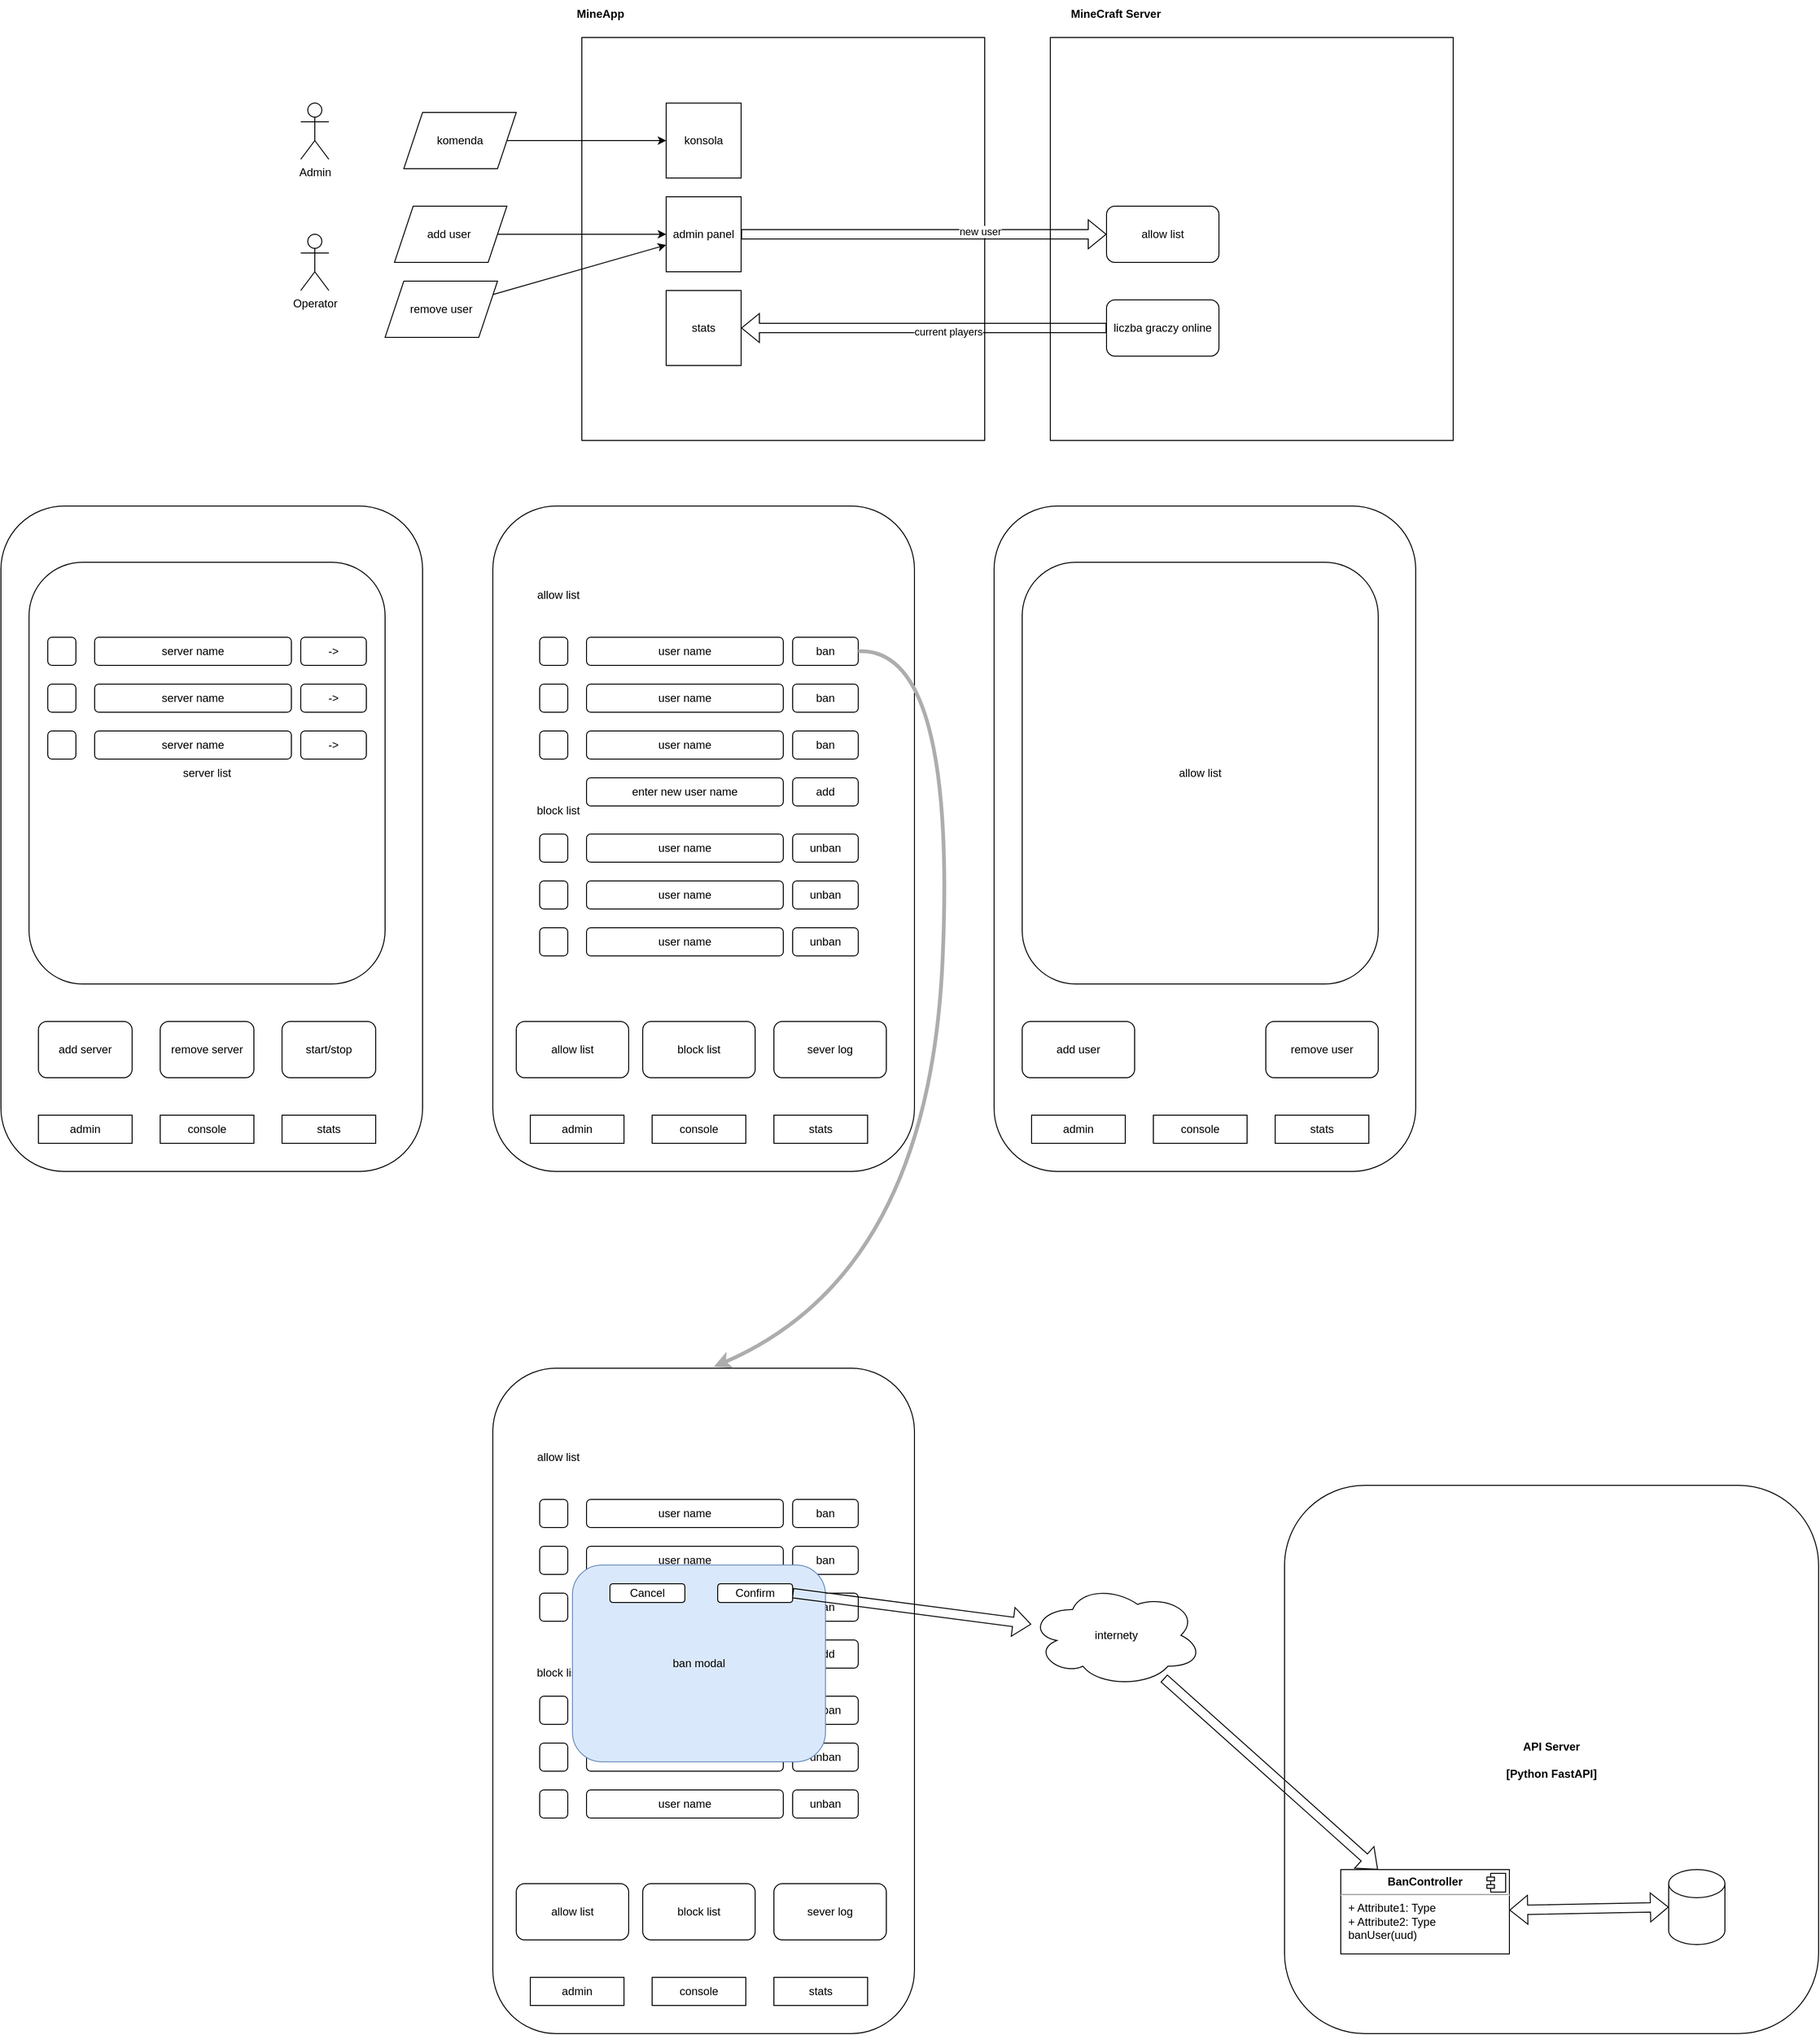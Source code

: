 <mxfile version="22.0.2" type="device">
  <diagram id="qUcaSdnMQF8pc2GHHEb-" name="Page-1">
    <mxGraphModel dx="4240" dy="1493" grid="1" gridSize="10" guides="1" tooltips="1" connect="1" arrows="1" fold="1" page="1" pageScale="1" pageWidth="1654" pageHeight="1169" math="0" shadow="0">
      <root>
        <mxCell id="0" />
        <mxCell id="1" parent="0" />
        <mxCell id="QgT7thLsVB0LetxTLZ4x-18" value="" style="whiteSpace=wrap;html=1;aspect=fixed;" parent="1" vertex="1">
          <mxGeometry x="820" y="270" width="430" height="430" as="geometry" />
        </mxCell>
        <mxCell id="QgT7thLsVB0LetxTLZ4x-17" value="" style="whiteSpace=wrap;html=1;aspect=fixed;" parent="1" vertex="1">
          <mxGeometry x="320" y="270" width="430" height="430" as="geometry" />
        </mxCell>
        <mxCell id="QgT7thLsVB0LetxTLZ4x-1" value="Admin" style="shape=umlActor;verticalLabelPosition=bottom;verticalAlign=top;html=1;outlineConnect=0;" parent="1" vertex="1">
          <mxGeometry x="20" y="340" width="30" height="60" as="geometry" />
        </mxCell>
        <mxCell id="QgT7thLsVB0LetxTLZ4x-5" value="Operator" style="shape=umlActor;verticalLabelPosition=bottom;verticalAlign=top;html=1;outlineConnect=0;" parent="1" vertex="1">
          <mxGeometry x="20" y="480" width="30" height="60" as="geometry" />
        </mxCell>
        <mxCell id="QgT7thLsVB0LetxTLZ4x-6" value="liczba graczy online" style="rounded=1;whiteSpace=wrap;html=1;" parent="1" vertex="1">
          <mxGeometry x="880" y="550" width="120" height="60" as="geometry" />
        </mxCell>
        <mxCell id="QgT7thLsVB0LetxTLZ4x-8" value="konsola" style="whiteSpace=wrap;html=1;aspect=fixed;" parent="1" vertex="1">
          <mxGeometry x="410" y="340" width="80" height="80" as="geometry" />
        </mxCell>
        <mxCell id="QgT7thLsVB0LetxTLZ4x-9" value="komenda" style="shape=parallelogram;perimeter=parallelogramPerimeter;whiteSpace=wrap;html=1;fixedSize=1;" parent="1" vertex="1">
          <mxGeometry x="130" y="350" width="120" height="60" as="geometry" />
        </mxCell>
        <mxCell id="QgT7thLsVB0LetxTLZ4x-10" value="" style="endArrow=classic;html=1;rounded=0;entryX=0;entryY=0.5;entryDx=0;entryDy=0;" parent="1" source="QgT7thLsVB0LetxTLZ4x-9" target="QgT7thLsVB0LetxTLZ4x-8" edge="1">
          <mxGeometry width="50" height="50" relative="1" as="geometry">
            <mxPoint x="660" y="470" as="sourcePoint" />
            <mxPoint x="710" y="420" as="targetPoint" />
          </mxGeometry>
        </mxCell>
        <mxCell id="QgT7thLsVB0LetxTLZ4x-11" value="allow list" style="rounded=1;whiteSpace=wrap;html=1;" parent="1" vertex="1">
          <mxGeometry x="880" y="450" width="120" height="60" as="geometry" />
        </mxCell>
        <mxCell id="QgT7thLsVB0LetxTLZ4x-12" value="admin panel" style="whiteSpace=wrap;html=1;aspect=fixed;" parent="1" vertex="1">
          <mxGeometry x="410" y="440" width="80" height="80" as="geometry" />
        </mxCell>
        <mxCell id="QgT7thLsVB0LetxTLZ4x-13" value="add user&amp;nbsp;" style="shape=parallelogram;perimeter=parallelogramPerimeter;whiteSpace=wrap;html=1;fixedSize=1;" parent="1" vertex="1">
          <mxGeometry x="120" y="450" width="120" height="60" as="geometry" />
        </mxCell>
        <mxCell id="QgT7thLsVB0LetxTLZ4x-15" value="" style="endArrow=classic;html=1;rounded=0;exitX=1;exitY=0.5;exitDx=0;exitDy=0;entryX=0;entryY=0.5;entryDx=0;entryDy=0;" parent="1" source="QgT7thLsVB0LetxTLZ4x-13" target="QgT7thLsVB0LetxTLZ4x-12" edge="1">
          <mxGeometry width="50" height="50" relative="1" as="geometry">
            <mxPoint x="660" y="470" as="sourcePoint" />
            <mxPoint x="710" y="420" as="targetPoint" />
          </mxGeometry>
        </mxCell>
        <mxCell id="QgT7thLsVB0LetxTLZ4x-16" value="" style="shape=flexArrow;endArrow=classic;html=1;rounded=0;exitX=1;exitY=0.5;exitDx=0;exitDy=0;" parent="1" source="QgT7thLsVB0LetxTLZ4x-12" target="QgT7thLsVB0LetxTLZ4x-11" edge="1">
          <mxGeometry width="50" height="50" relative="1" as="geometry">
            <mxPoint x="500" y="480" as="sourcePoint" />
            <mxPoint x="780" y="510" as="targetPoint" />
          </mxGeometry>
        </mxCell>
        <mxCell id="QgT7thLsVB0LetxTLZ4x-23" value="new user" style="edgeLabel;html=1;align=center;verticalAlign=middle;resizable=0;points=[];" parent="QgT7thLsVB0LetxTLZ4x-16" vertex="1" connectable="0">
          <mxGeometry x="0.307" y="3" relative="1" as="geometry">
            <mxPoint as="offset" />
          </mxGeometry>
        </mxCell>
        <mxCell id="QgT7thLsVB0LetxTLZ4x-19" value="&lt;b&gt;MineApp&lt;/b&gt;" style="text;html=1;strokeColor=none;fillColor=none;align=center;verticalAlign=middle;whiteSpace=wrap;rounded=0;" parent="1" vertex="1">
          <mxGeometry x="310" y="230" width="60" height="30" as="geometry" />
        </mxCell>
        <mxCell id="QgT7thLsVB0LetxTLZ4x-20" value="&lt;b&gt;MineCraft Server&lt;/b&gt;" style="text;html=1;strokeColor=none;fillColor=none;align=center;verticalAlign=middle;whiteSpace=wrap;rounded=0;" parent="1" vertex="1">
          <mxGeometry x="810" y="230" width="160" height="30" as="geometry" />
        </mxCell>
        <mxCell id="QgT7thLsVB0LetxTLZ4x-21" value="stats" style="whiteSpace=wrap;html=1;aspect=fixed;" parent="1" vertex="1">
          <mxGeometry x="410" y="540" width="80" height="80" as="geometry" />
        </mxCell>
        <mxCell id="QgT7thLsVB0LetxTLZ4x-22" value="" style="shape=flexArrow;endArrow=classic;html=1;rounded=0;entryX=1;entryY=0.5;entryDx=0;entryDy=0;" parent="1" source="QgT7thLsVB0LetxTLZ4x-6" target="QgT7thLsVB0LetxTLZ4x-21" edge="1">
          <mxGeometry width="50" height="50" relative="1" as="geometry">
            <mxPoint x="960" y="810" as="sourcePoint" />
            <mxPoint x="930" y="620" as="targetPoint" />
          </mxGeometry>
        </mxCell>
        <mxCell id="QgT7thLsVB0LetxTLZ4x-24" value="current players" style="edgeLabel;html=1;align=center;verticalAlign=middle;resizable=0;points=[];" parent="QgT7thLsVB0LetxTLZ4x-22" vertex="1" connectable="0">
          <mxGeometry x="-0.132" y="4" relative="1" as="geometry">
            <mxPoint as="offset" />
          </mxGeometry>
        </mxCell>
        <mxCell id="QgT7thLsVB0LetxTLZ4x-25" value="remove user" style="shape=parallelogram;perimeter=parallelogramPerimeter;whiteSpace=wrap;html=1;fixedSize=1;" parent="1" vertex="1">
          <mxGeometry x="110" y="530" width="120" height="60" as="geometry" />
        </mxCell>
        <mxCell id="QgT7thLsVB0LetxTLZ4x-26" value="" style="endArrow=classic;html=1;rounded=0;" parent="1" source="QgT7thLsVB0LetxTLZ4x-25" target="QgT7thLsVB0LetxTLZ4x-12" edge="1">
          <mxGeometry width="50" height="50" relative="1" as="geometry">
            <mxPoint x="160" y="800" as="sourcePoint" />
            <mxPoint x="210" y="750" as="targetPoint" />
          </mxGeometry>
        </mxCell>
        <mxCell id="QgT7thLsVB0LetxTLZ4x-27" value="" style="rounded=1;whiteSpace=wrap;html=1;" parent="1" vertex="1">
          <mxGeometry x="760" y="770" width="450" height="710" as="geometry" />
        </mxCell>
        <mxCell id="QgT7thLsVB0LetxTLZ4x-28" value="admin" style="rounded=0;whiteSpace=wrap;html=1;" parent="1" vertex="1">
          <mxGeometry x="800" y="1420" width="100" height="30" as="geometry" />
        </mxCell>
        <mxCell id="QgT7thLsVB0LetxTLZ4x-29" value="console" style="rounded=0;whiteSpace=wrap;html=1;" parent="1" vertex="1">
          <mxGeometry x="930" y="1420" width="100" height="30" as="geometry" />
        </mxCell>
        <mxCell id="QgT7thLsVB0LetxTLZ4x-30" value="stats" style="rounded=0;whiteSpace=wrap;html=1;" parent="1" vertex="1">
          <mxGeometry x="1060" y="1420" width="100" height="30" as="geometry" />
        </mxCell>
        <mxCell id="QgT7thLsVB0LetxTLZ4x-32" value="add user" style="rounded=1;whiteSpace=wrap;html=1;" parent="1" vertex="1">
          <mxGeometry x="790" y="1320" width="120" height="60" as="geometry" />
        </mxCell>
        <mxCell id="QgT7thLsVB0LetxTLZ4x-34" value="remove user" style="rounded=1;whiteSpace=wrap;html=1;" parent="1" vertex="1">
          <mxGeometry x="1050" y="1320" width="120" height="60" as="geometry" />
        </mxCell>
        <mxCell id="QgT7thLsVB0LetxTLZ4x-35" value="allow list" style="rounded=1;whiteSpace=wrap;html=1;" parent="1" vertex="1">
          <mxGeometry x="790" y="830" width="380" height="450" as="geometry" />
        </mxCell>
        <mxCell id="QgT7thLsVB0LetxTLZ4x-36" value="" style="rounded=1;whiteSpace=wrap;html=1;" parent="1" vertex="1">
          <mxGeometry x="-300" y="770" width="450" height="710" as="geometry" />
        </mxCell>
        <mxCell id="QgT7thLsVB0LetxTLZ4x-37" value="admin" style="rounded=0;whiteSpace=wrap;html=1;" parent="1" vertex="1">
          <mxGeometry x="-260" y="1420" width="100" height="30" as="geometry" />
        </mxCell>
        <mxCell id="QgT7thLsVB0LetxTLZ4x-38" value="console" style="rounded=0;whiteSpace=wrap;html=1;" parent="1" vertex="1">
          <mxGeometry x="-130" y="1420" width="100" height="30" as="geometry" />
        </mxCell>
        <mxCell id="QgT7thLsVB0LetxTLZ4x-39" value="stats" style="rounded=0;whiteSpace=wrap;html=1;" parent="1" vertex="1">
          <mxGeometry y="1420" width="100" height="30" as="geometry" />
        </mxCell>
        <mxCell id="QgT7thLsVB0LetxTLZ4x-40" value="add server" style="rounded=1;whiteSpace=wrap;html=1;" parent="1" vertex="1">
          <mxGeometry x="-260" y="1320" width="100" height="60" as="geometry" />
        </mxCell>
        <mxCell id="QgT7thLsVB0LetxTLZ4x-41" value="remove server" style="rounded=1;whiteSpace=wrap;html=1;" parent="1" vertex="1">
          <mxGeometry x="-130" y="1320" width="100" height="60" as="geometry" />
        </mxCell>
        <mxCell id="QgT7thLsVB0LetxTLZ4x-43" value="server list" style="rounded=1;whiteSpace=wrap;html=1;" parent="1" vertex="1">
          <mxGeometry x="-270" y="830" width="380" height="450" as="geometry" />
        </mxCell>
        <mxCell id="QgT7thLsVB0LetxTLZ4x-44" value="start/stop" style="rounded=1;whiteSpace=wrap;html=1;" parent="1" vertex="1">
          <mxGeometry y="1320" width="100" height="60" as="geometry" />
        </mxCell>
        <mxCell id="QgT7thLsVB0LetxTLZ4x-52" value="" style="rounded=1;whiteSpace=wrap;html=1;" parent="1" vertex="1">
          <mxGeometry x="225" y="770" width="450" height="710" as="geometry" />
        </mxCell>
        <mxCell id="QgT7thLsVB0LetxTLZ4x-53" value="admin" style="rounded=0;whiteSpace=wrap;html=1;" parent="1" vertex="1">
          <mxGeometry x="265" y="1420" width="100" height="30" as="geometry" />
        </mxCell>
        <mxCell id="QgT7thLsVB0LetxTLZ4x-54" value="console" style="rounded=0;whiteSpace=wrap;html=1;" parent="1" vertex="1">
          <mxGeometry x="395" y="1420" width="100" height="30" as="geometry" />
        </mxCell>
        <mxCell id="QgT7thLsVB0LetxTLZ4x-55" value="stats" style="rounded=0;whiteSpace=wrap;html=1;" parent="1" vertex="1">
          <mxGeometry x="525" y="1420" width="100" height="30" as="geometry" />
        </mxCell>
        <mxCell id="QgT7thLsVB0LetxTLZ4x-56" value="allow list" style="rounded=1;whiteSpace=wrap;html=1;" parent="1" vertex="1">
          <mxGeometry x="250" y="1320" width="120" height="60" as="geometry" />
        </mxCell>
        <mxCell id="QgT7thLsVB0LetxTLZ4x-57" value="block list" style="rounded=1;whiteSpace=wrap;html=1;" parent="1" vertex="1">
          <mxGeometry x="385" y="1320" width="120" height="60" as="geometry" />
        </mxCell>
        <mxCell id="QgT7thLsVB0LetxTLZ4x-59" value="sever log" style="rounded=1;whiteSpace=wrap;html=1;" parent="1" vertex="1">
          <mxGeometry x="525" y="1320" width="120" height="60" as="geometry" />
        </mxCell>
        <mxCell id="QgT7thLsVB0LetxTLZ4x-60" value="server name" style="rounded=1;whiteSpace=wrap;html=1;" parent="1" vertex="1">
          <mxGeometry x="-200" y="910" width="210" height="30" as="geometry" />
        </mxCell>
        <mxCell id="QgT7thLsVB0LetxTLZ4x-61" value="" style="rounded=1;whiteSpace=wrap;html=1;" parent="1" vertex="1">
          <mxGeometry x="-250" y="910" width="30" height="30" as="geometry" />
        </mxCell>
        <mxCell id="QgT7thLsVB0LetxTLZ4x-62" value="-&amp;gt;" style="rounded=1;whiteSpace=wrap;html=1;" parent="1" vertex="1">
          <mxGeometry x="20" y="910" width="70" height="30" as="geometry" />
        </mxCell>
        <mxCell id="QgT7thLsVB0LetxTLZ4x-63" value="" style="rounded=1;whiteSpace=wrap;html=1;" parent="1" vertex="1">
          <mxGeometry x="-250" y="960" width="30" height="30" as="geometry" />
        </mxCell>
        <mxCell id="QgT7thLsVB0LetxTLZ4x-64" value="server name" style="rounded=1;whiteSpace=wrap;html=1;" parent="1" vertex="1">
          <mxGeometry x="-200" y="960" width="210" height="30" as="geometry" />
        </mxCell>
        <mxCell id="QgT7thLsVB0LetxTLZ4x-65" value="-&amp;gt;" style="rounded=1;whiteSpace=wrap;html=1;" parent="1" vertex="1">
          <mxGeometry x="20" y="960" width="70" height="30" as="geometry" />
        </mxCell>
        <mxCell id="QgT7thLsVB0LetxTLZ4x-66" value="" style="rounded=1;whiteSpace=wrap;html=1;" parent="1" vertex="1">
          <mxGeometry x="-250" y="1010" width="30" height="30" as="geometry" />
        </mxCell>
        <mxCell id="QgT7thLsVB0LetxTLZ4x-67" value="server name" style="rounded=1;whiteSpace=wrap;html=1;" parent="1" vertex="1">
          <mxGeometry x="-200" y="1010" width="210" height="30" as="geometry" />
        </mxCell>
        <mxCell id="QgT7thLsVB0LetxTLZ4x-68" value="-&amp;gt;" style="rounded=1;whiteSpace=wrap;html=1;" parent="1" vertex="1">
          <mxGeometry x="20" y="1010" width="70" height="30" as="geometry" />
        </mxCell>
        <mxCell id="QgT7thLsVB0LetxTLZ4x-69" value="" style="rounded=1;whiteSpace=wrap;html=1;" parent="1" vertex="1">
          <mxGeometry x="275" y="910" width="30" height="30" as="geometry" />
        </mxCell>
        <mxCell id="QgT7thLsVB0LetxTLZ4x-70" value="" style="rounded=1;whiteSpace=wrap;html=1;" parent="1" vertex="1">
          <mxGeometry x="275" y="960" width="30" height="30" as="geometry" />
        </mxCell>
        <mxCell id="QgT7thLsVB0LetxTLZ4x-71" value="" style="rounded=1;whiteSpace=wrap;html=1;" parent="1" vertex="1">
          <mxGeometry x="275" y="1010" width="30" height="30" as="geometry" />
        </mxCell>
        <mxCell id="QgT7thLsVB0LetxTLZ4x-72" value="user name" style="rounded=1;whiteSpace=wrap;html=1;" parent="1" vertex="1">
          <mxGeometry x="325" y="960" width="210" height="30" as="geometry" />
        </mxCell>
        <mxCell id="QgT7thLsVB0LetxTLZ4x-73" value="user name" style="rounded=1;whiteSpace=wrap;html=1;" parent="1" vertex="1">
          <mxGeometry x="325" y="910" width="210" height="30" as="geometry" />
        </mxCell>
        <mxCell id="QgT7thLsVB0LetxTLZ4x-74" value="user name" style="rounded=1;whiteSpace=wrap;html=1;" parent="1" vertex="1">
          <mxGeometry x="325" y="1010" width="210" height="30" as="geometry" />
        </mxCell>
        <mxCell id="QgT7thLsVB0LetxTLZ4x-75" value="ban" style="rounded=1;whiteSpace=wrap;html=1;" parent="1" vertex="1">
          <mxGeometry x="545" y="1010" width="70" height="30" as="geometry" />
        </mxCell>
        <mxCell id="QgT7thLsVB0LetxTLZ4x-76" value="ban" style="rounded=1;whiteSpace=wrap;html=1;" parent="1" vertex="1">
          <mxGeometry x="545" y="960" width="70" height="30" as="geometry" />
        </mxCell>
        <mxCell id="QgT7thLsVB0LetxTLZ4x-77" value="ban" style="rounded=1;whiteSpace=wrap;html=1;" parent="1" vertex="1">
          <mxGeometry x="545" y="910" width="70" height="30" as="geometry" />
        </mxCell>
        <mxCell id="QgT7thLsVB0LetxTLZ4x-78" value="allow list" style="text;html=1;strokeColor=none;fillColor=none;align=center;verticalAlign=middle;whiteSpace=wrap;rounded=0;" parent="1" vertex="1">
          <mxGeometry x="265" y="850" width="60" height="30" as="geometry" />
        </mxCell>
        <mxCell id="QgT7thLsVB0LetxTLZ4x-79" value="unban" style="rounded=1;whiteSpace=wrap;html=1;" parent="1" vertex="1">
          <mxGeometry x="545" y="1220" width="70" height="30" as="geometry" />
        </mxCell>
        <mxCell id="QgT7thLsVB0LetxTLZ4x-80" value="user name" style="rounded=1;whiteSpace=wrap;html=1;" parent="1" vertex="1">
          <mxGeometry x="325" y="1220" width="210" height="30" as="geometry" />
        </mxCell>
        <mxCell id="QgT7thLsVB0LetxTLZ4x-81" value="" style="rounded=1;whiteSpace=wrap;html=1;" parent="1" vertex="1">
          <mxGeometry x="275" y="1220" width="30" height="30" as="geometry" />
        </mxCell>
        <mxCell id="QgT7thLsVB0LetxTLZ4x-82" value="" style="rounded=1;whiteSpace=wrap;html=1;" parent="1" vertex="1">
          <mxGeometry x="275" y="1170" width="30" height="30" as="geometry" />
        </mxCell>
        <mxCell id="QgT7thLsVB0LetxTLZ4x-83" value="user name" style="rounded=1;whiteSpace=wrap;html=1;" parent="1" vertex="1">
          <mxGeometry x="325" y="1170" width="210" height="30" as="geometry" />
        </mxCell>
        <mxCell id="QgT7thLsVB0LetxTLZ4x-84" value="unban" style="rounded=1;whiteSpace=wrap;html=1;" parent="1" vertex="1">
          <mxGeometry x="545" y="1170" width="70" height="30" as="geometry" />
        </mxCell>
        <mxCell id="QgT7thLsVB0LetxTLZ4x-85" value="unban" style="rounded=1;whiteSpace=wrap;html=1;" parent="1" vertex="1">
          <mxGeometry x="545" y="1120" width="70" height="30" as="geometry" />
        </mxCell>
        <mxCell id="QgT7thLsVB0LetxTLZ4x-86" value="user name" style="rounded=1;whiteSpace=wrap;html=1;" parent="1" vertex="1">
          <mxGeometry x="325" y="1120" width="210" height="30" as="geometry" />
        </mxCell>
        <mxCell id="QgT7thLsVB0LetxTLZ4x-87" value="" style="rounded=1;whiteSpace=wrap;html=1;" parent="1" vertex="1">
          <mxGeometry x="275" y="1120" width="30" height="30" as="geometry" />
        </mxCell>
        <mxCell id="QgT7thLsVB0LetxTLZ4x-88" value="block list" style="text;html=1;strokeColor=none;fillColor=none;align=center;verticalAlign=middle;whiteSpace=wrap;rounded=0;" parent="1" vertex="1">
          <mxGeometry x="265" y="1080" width="60" height="30" as="geometry" />
        </mxCell>
        <mxCell id="QgT7thLsVB0LetxTLZ4x-89" value="enter new user name" style="rounded=1;whiteSpace=wrap;html=1;" parent="1" vertex="1">
          <mxGeometry x="325" y="1060" width="210" height="30" as="geometry" />
        </mxCell>
        <mxCell id="QgT7thLsVB0LetxTLZ4x-90" value="add" style="rounded=1;whiteSpace=wrap;html=1;" parent="1" vertex="1">
          <mxGeometry x="545" y="1060" width="70" height="30" as="geometry" />
        </mxCell>
        <mxCell id="0fJXOJPQN-WZ8owqZ8AK-30" value="" style="rounded=1;whiteSpace=wrap;html=1;" vertex="1" parent="1">
          <mxGeometry x="225" y="1690" width="450" height="710" as="geometry" />
        </mxCell>
        <mxCell id="0fJXOJPQN-WZ8owqZ8AK-31" value="admin" style="rounded=0;whiteSpace=wrap;html=1;" vertex="1" parent="1">
          <mxGeometry x="265" y="2340" width="100" height="30" as="geometry" />
        </mxCell>
        <mxCell id="0fJXOJPQN-WZ8owqZ8AK-32" value="console" style="rounded=0;whiteSpace=wrap;html=1;" vertex="1" parent="1">
          <mxGeometry x="395" y="2340" width="100" height="30" as="geometry" />
        </mxCell>
        <mxCell id="0fJXOJPQN-WZ8owqZ8AK-33" value="stats" style="rounded=0;whiteSpace=wrap;html=1;" vertex="1" parent="1">
          <mxGeometry x="525" y="2340" width="100" height="30" as="geometry" />
        </mxCell>
        <mxCell id="0fJXOJPQN-WZ8owqZ8AK-34" value="allow list" style="rounded=1;whiteSpace=wrap;html=1;" vertex="1" parent="1">
          <mxGeometry x="250" y="2240" width="120" height="60" as="geometry" />
        </mxCell>
        <mxCell id="0fJXOJPQN-WZ8owqZ8AK-35" value="block list" style="rounded=1;whiteSpace=wrap;html=1;" vertex="1" parent="1">
          <mxGeometry x="385" y="2240" width="120" height="60" as="geometry" />
        </mxCell>
        <mxCell id="0fJXOJPQN-WZ8owqZ8AK-36" value="sever log" style="rounded=1;whiteSpace=wrap;html=1;" vertex="1" parent="1">
          <mxGeometry x="525" y="2240" width="120" height="60" as="geometry" />
        </mxCell>
        <mxCell id="0fJXOJPQN-WZ8owqZ8AK-37" value="" style="rounded=1;whiteSpace=wrap;html=1;" vertex="1" parent="1">
          <mxGeometry x="275" y="1830" width="30" height="30" as="geometry" />
        </mxCell>
        <mxCell id="0fJXOJPQN-WZ8owqZ8AK-38" value="" style="rounded=1;whiteSpace=wrap;html=1;" vertex="1" parent="1">
          <mxGeometry x="275" y="1880" width="30" height="30" as="geometry" />
        </mxCell>
        <mxCell id="0fJXOJPQN-WZ8owqZ8AK-39" value="" style="rounded=1;whiteSpace=wrap;html=1;" vertex="1" parent="1">
          <mxGeometry x="275" y="1930" width="30" height="30" as="geometry" />
        </mxCell>
        <mxCell id="0fJXOJPQN-WZ8owqZ8AK-40" value="user name" style="rounded=1;whiteSpace=wrap;html=1;" vertex="1" parent="1">
          <mxGeometry x="325" y="1880" width="210" height="30" as="geometry" />
        </mxCell>
        <mxCell id="0fJXOJPQN-WZ8owqZ8AK-41" value="user name" style="rounded=1;whiteSpace=wrap;html=1;" vertex="1" parent="1">
          <mxGeometry x="325" y="1830" width="210" height="30" as="geometry" />
        </mxCell>
        <mxCell id="0fJXOJPQN-WZ8owqZ8AK-42" value="user name" style="rounded=1;whiteSpace=wrap;html=1;" vertex="1" parent="1">
          <mxGeometry x="325" y="1930" width="210" height="30" as="geometry" />
        </mxCell>
        <mxCell id="0fJXOJPQN-WZ8owqZ8AK-43" value="ban" style="rounded=1;whiteSpace=wrap;html=1;" vertex="1" parent="1">
          <mxGeometry x="545" y="1930" width="70" height="30" as="geometry" />
        </mxCell>
        <mxCell id="0fJXOJPQN-WZ8owqZ8AK-44" value="ban" style="rounded=1;whiteSpace=wrap;html=1;" vertex="1" parent="1">
          <mxGeometry x="545" y="1880" width="70" height="30" as="geometry" />
        </mxCell>
        <mxCell id="0fJXOJPQN-WZ8owqZ8AK-45" value="ban" style="rounded=1;whiteSpace=wrap;html=1;" vertex="1" parent="1">
          <mxGeometry x="545" y="1830" width="70" height="30" as="geometry" />
        </mxCell>
        <mxCell id="0fJXOJPQN-WZ8owqZ8AK-46" value="allow list" style="text;html=1;strokeColor=none;fillColor=none;align=center;verticalAlign=middle;whiteSpace=wrap;rounded=0;" vertex="1" parent="1">
          <mxGeometry x="265" y="1770" width="60" height="30" as="geometry" />
        </mxCell>
        <mxCell id="0fJXOJPQN-WZ8owqZ8AK-47" value="unban" style="rounded=1;whiteSpace=wrap;html=1;" vertex="1" parent="1">
          <mxGeometry x="545" y="2140" width="70" height="30" as="geometry" />
        </mxCell>
        <mxCell id="0fJXOJPQN-WZ8owqZ8AK-48" value="user name" style="rounded=1;whiteSpace=wrap;html=1;" vertex="1" parent="1">
          <mxGeometry x="325" y="2140" width="210" height="30" as="geometry" />
        </mxCell>
        <mxCell id="0fJXOJPQN-WZ8owqZ8AK-49" value="" style="rounded=1;whiteSpace=wrap;html=1;" vertex="1" parent="1">
          <mxGeometry x="275" y="2140" width="30" height="30" as="geometry" />
        </mxCell>
        <mxCell id="0fJXOJPQN-WZ8owqZ8AK-50" value="" style="rounded=1;whiteSpace=wrap;html=1;" vertex="1" parent="1">
          <mxGeometry x="275" y="2090" width="30" height="30" as="geometry" />
        </mxCell>
        <mxCell id="0fJXOJPQN-WZ8owqZ8AK-51" value="user name" style="rounded=1;whiteSpace=wrap;html=1;" vertex="1" parent="1">
          <mxGeometry x="325" y="2090" width="210" height="30" as="geometry" />
        </mxCell>
        <mxCell id="0fJXOJPQN-WZ8owqZ8AK-52" value="unban" style="rounded=1;whiteSpace=wrap;html=1;" vertex="1" parent="1">
          <mxGeometry x="545" y="2090" width="70" height="30" as="geometry" />
        </mxCell>
        <mxCell id="0fJXOJPQN-WZ8owqZ8AK-53" value="unban" style="rounded=1;whiteSpace=wrap;html=1;" vertex="1" parent="1">
          <mxGeometry x="545" y="2040" width="70" height="30" as="geometry" />
        </mxCell>
        <mxCell id="0fJXOJPQN-WZ8owqZ8AK-54" value="user name" style="rounded=1;whiteSpace=wrap;html=1;" vertex="1" parent="1">
          <mxGeometry x="325" y="2040" width="210" height="30" as="geometry" />
        </mxCell>
        <mxCell id="0fJXOJPQN-WZ8owqZ8AK-55" value="" style="rounded=1;whiteSpace=wrap;html=1;" vertex="1" parent="1">
          <mxGeometry x="275" y="2040" width="30" height="30" as="geometry" />
        </mxCell>
        <mxCell id="0fJXOJPQN-WZ8owqZ8AK-56" value="block list" style="text;html=1;strokeColor=none;fillColor=none;align=center;verticalAlign=middle;whiteSpace=wrap;rounded=0;" vertex="1" parent="1">
          <mxGeometry x="265" y="2000" width="60" height="30" as="geometry" />
        </mxCell>
        <mxCell id="0fJXOJPQN-WZ8owqZ8AK-57" value="enter new user name" style="rounded=1;whiteSpace=wrap;html=1;" vertex="1" parent="1">
          <mxGeometry x="325" y="1980" width="210" height="30" as="geometry" />
        </mxCell>
        <mxCell id="0fJXOJPQN-WZ8owqZ8AK-58" value="add" style="rounded=1;whiteSpace=wrap;html=1;" vertex="1" parent="1">
          <mxGeometry x="545" y="1980" width="70" height="30" as="geometry" />
        </mxCell>
        <mxCell id="0fJXOJPQN-WZ8owqZ8AK-59" value="" style="curved=1;endArrow=classic;html=1;rounded=0;exitX=1;exitY=0.5;exitDx=0;exitDy=0;entryX=0.524;entryY=-0.002;entryDx=0;entryDy=0;entryPerimeter=0;strokeWidth=4;strokeColor=#adadad;" edge="1" parent="1" source="QgT7thLsVB0LetxTLZ4x-77" target="0fJXOJPQN-WZ8owqZ8AK-30">
          <mxGeometry width="50" height="50" relative="1" as="geometry">
            <mxPoint x="930" y="1030" as="sourcePoint" />
            <mxPoint x="980" y="980" as="targetPoint" />
            <Array as="points">
              <mxPoint x="720" y="920" />
              <mxPoint x="690" y="1590" />
            </Array>
          </mxGeometry>
        </mxCell>
        <mxCell id="0fJXOJPQN-WZ8owqZ8AK-60" value="ban modal" style="rounded=1;whiteSpace=wrap;html=1;fillColor=#dae8fc;strokeColor=#6c8ebf;" vertex="1" parent="1">
          <mxGeometry x="310" y="1900" width="270" height="210" as="geometry" />
        </mxCell>
        <mxCell id="0fJXOJPQN-WZ8owqZ8AK-65" value="&lt;b&gt;API Server&lt;br&gt;&lt;br&gt;[Python FastAPI]&lt;/b&gt;" style="rounded=1;whiteSpace=wrap;html=1;" vertex="1" parent="1">
          <mxGeometry x="1070" y="1815" width="570" height="585" as="geometry" />
        </mxCell>
        <mxCell id="0fJXOJPQN-WZ8owqZ8AK-63" value="&lt;p style=&quot;margin:0px;margin-top:6px;text-align:center;&quot;&gt;&lt;b style=&quot;border-color: var(--border-color);&quot;&gt;BanController&lt;/b&gt;&lt;br&gt;&lt;/p&gt;&lt;hr&gt;&lt;p style=&quot;margin:0px;margin-left:8px;&quot;&gt;+ Attribute1: Type&lt;br&gt;+ Attribute2: Type&lt;/p&gt;&lt;p style=&quot;margin:0px;margin-left:8px;&quot;&gt;banUser(uud)&lt;/p&gt;" style="align=left;overflow=fill;html=1;dropTarget=0;whiteSpace=wrap;" vertex="1" parent="1">
          <mxGeometry x="1130" y="2225" width="180" height="90" as="geometry" />
        </mxCell>
        <mxCell id="0fJXOJPQN-WZ8owqZ8AK-64" value="" style="shape=component;jettyWidth=8;jettyHeight=4;" vertex="1" parent="0fJXOJPQN-WZ8owqZ8AK-63">
          <mxGeometry x="1" width="20" height="20" relative="1" as="geometry">
            <mxPoint x="-24" y="4" as="offset" />
          </mxGeometry>
        </mxCell>
        <mxCell id="0fJXOJPQN-WZ8owqZ8AK-66" value="" style="shape=cylinder3;whiteSpace=wrap;html=1;boundedLbl=1;backgroundOutline=1;size=15;" vertex="1" parent="1">
          <mxGeometry x="1480" y="2225" width="60" height="80" as="geometry" />
        </mxCell>
        <mxCell id="0fJXOJPQN-WZ8owqZ8AK-67" value="internety" style="ellipse;shape=cloud;whiteSpace=wrap;html=1;" vertex="1" parent="1">
          <mxGeometry x="797.5" y="1920" width="185" height="110" as="geometry" />
        </mxCell>
        <mxCell id="0fJXOJPQN-WZ8owqZ8AK-70" value="" style="shape=flexArrow;endArrow=classic;html=1;rounded=0;exitX=1;exitY=0.5;exitDx=0;exitDy=0;" edge="1" parent="1" source="0fJXOJPQN-WZ8owqZ8AK-71" target="0fJXOJPQN-WZ8owqZ8AK-67">
          <mxGeometry width="50" height="50" relative="1" as="geometry">
            <mxPoint x="800" y="2090" as="sourcePoint" />
            <mxPoint x="850" y="2040" as="targetPoint" />
          </mxGeometry>
        </mxCell>
        <mxCell id="0fJXOJPQN-WZ8owqZ8AK-71" value="Confirm" style="rounded=1;whiteSpace=wrap;html=1;" vertex="1" parent="1">
          <mxGeometry x="465" y="1920" width="80" height="20" as="geometry" />
        </mxCell>
        <mxCell id="0fJXOJPQN-WZ8owqZ8AK-72" value="Cancel" style="rounded=1;whiteSpace=wrap;html=1;" vertex="1" parent="1">
          <mxGeometry x="350" y="1920" width="80" height="20" as="geometry" />
        </mxCell>
        <mxCell id="0fJXOJPQN-WZ8owqZ8AK-73" value="" style="shape=flexArrow;endArrow=classic;html=1;rounded=0;" edge="1" parent="1" source="0fJXOJPQN-WZ8owqZ8AK-67" target="0fJXOJPQN-WZ8owqZ8AK-63">
          <mxGeometry width="50" height="50" relative="1" as="geometry">
            <mxPoint x="670" y="2063" as="sourcePoint" />
            <mxPoint x="953" y="1990" as="targetPoint" />
          </mxGeometry>
        </mxCell>
        <mxCell id="0fJXOJPQN-WZ8owqZ8AK-74" value="" style="shape=flexArrow;endArrow=classic;startArrow=classic;html=1;rounded=0;entryX=0;entryY=0.5;entryDx=0;entryDy=0;entryPerimeter=0;" edge="1" parent="1" source="0fJXOJPQN-WZ8owqZ8AK-63" target="0fJXOJPQN-WZ8owqZ8AK-66">
          <mxGeometry width="100" height="100" relative="1" as="geometry">
            <mxPoint x="910" y="2120" as="sourcePoint" />
            <mxPoint x="1010" y="2020" as="targetPoint" />
          </mxGeometry>
        </mxCell>
      </root>
    </mxGraphModel>
  </diagram>
</mxfile>
